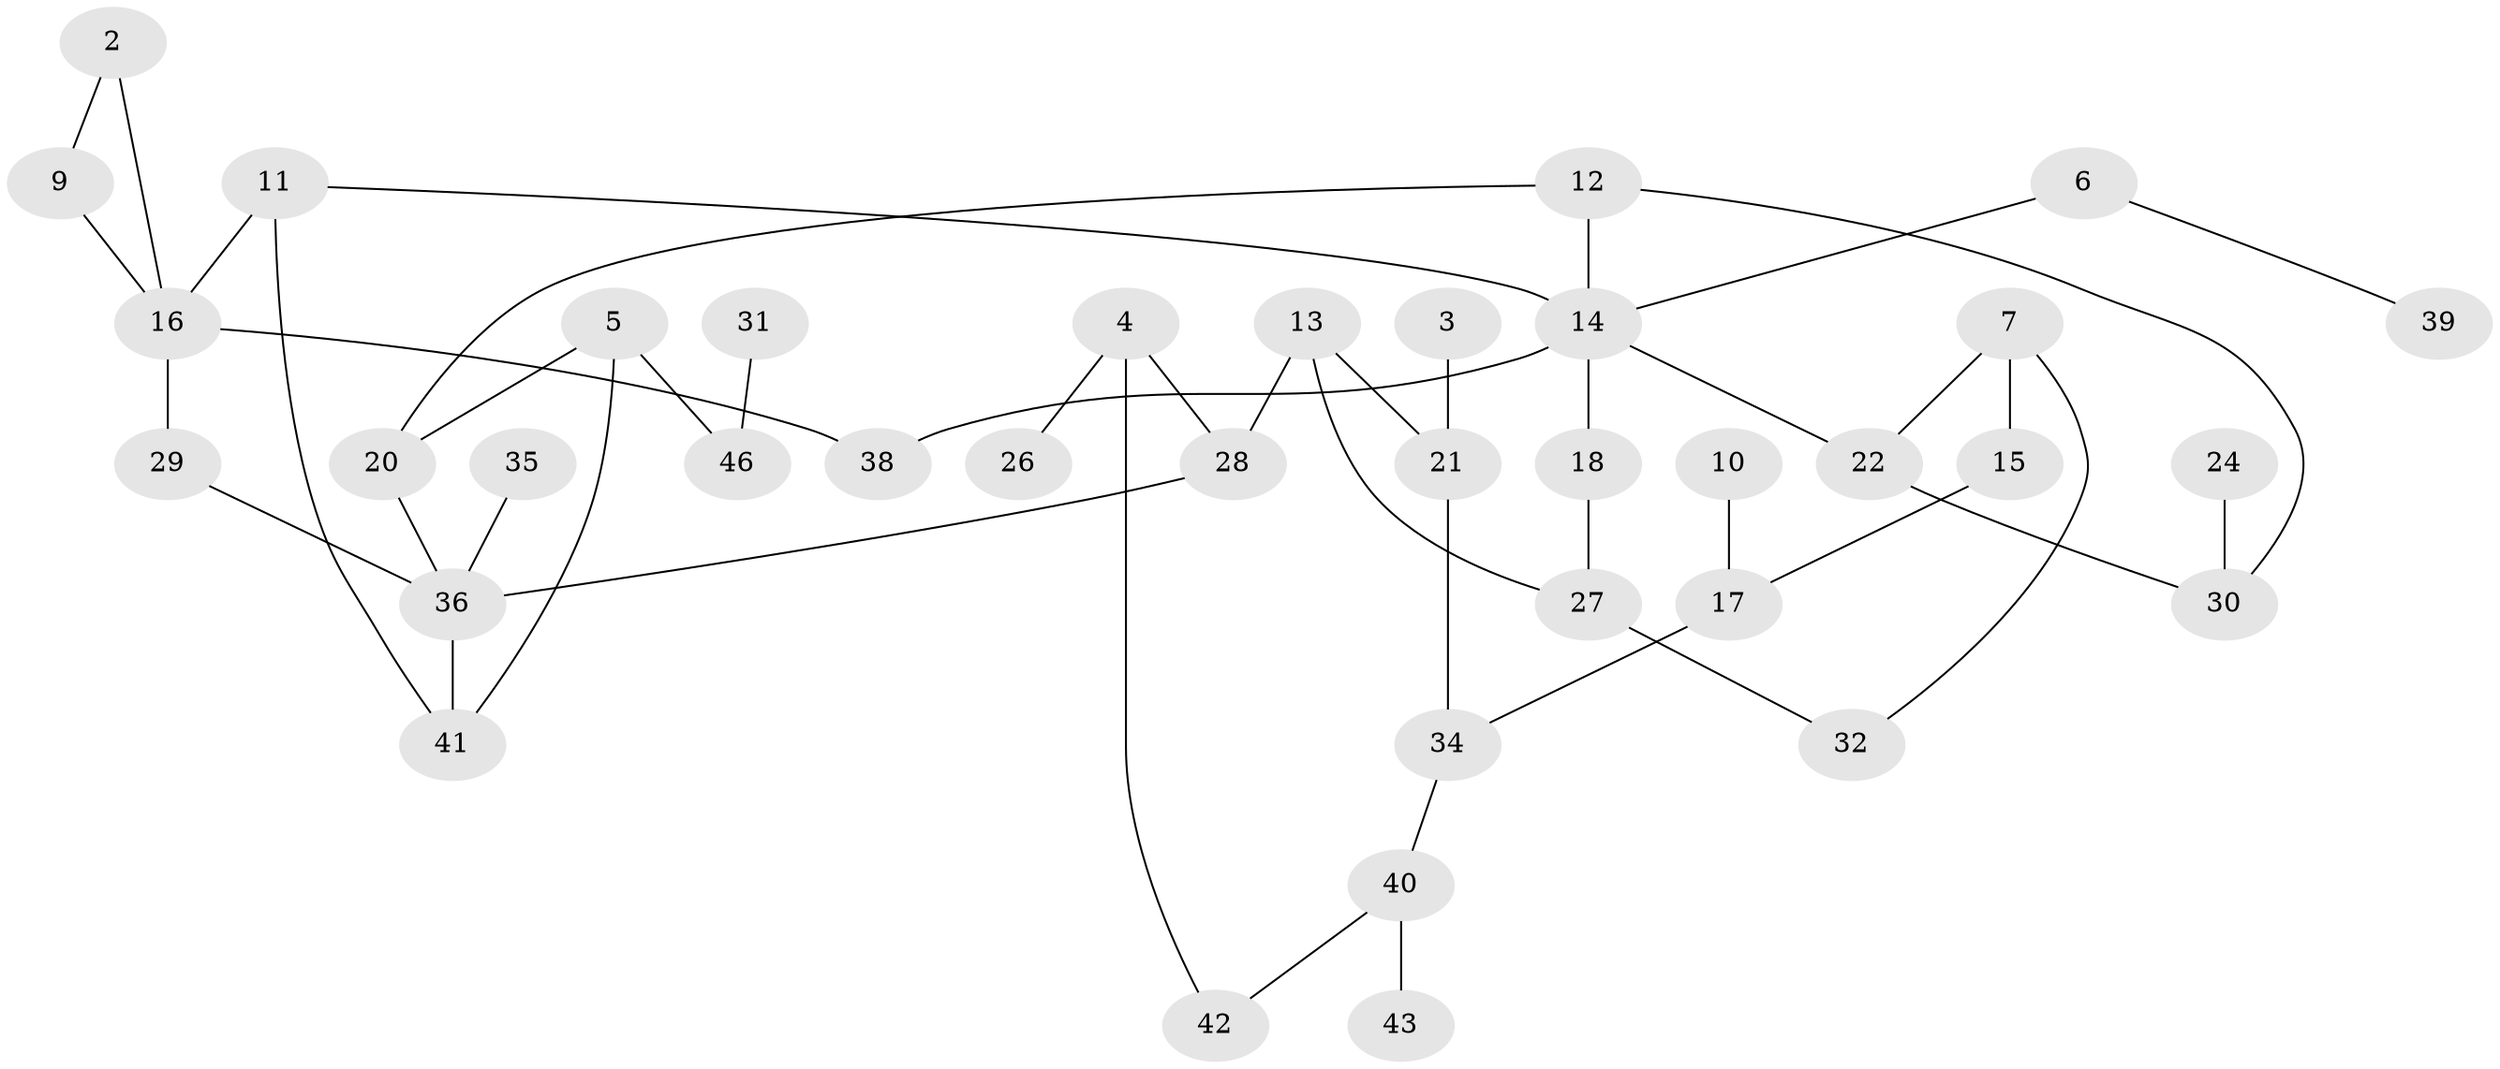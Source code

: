 // original degree distribution, {2: 0.18461538461538463, 1: 0.3076923076923077, 0: 0.12307692307692308, 3: 0.24615384615384617, 4: 0.1076923076923077, 6: 0.03076923076923077}
// Generated by graph-tools (version 1.1) at 2025/35/03/04/25 23:35:47]
// undirected, 37 vertices, 46 edges
graph export_dot {
  node [color=gray90,style=filled];
  2;
  3;
  4;
  5;
  6;
  7;
  9;
  10;
  11;
  12;
  13;
  14;
  15;
  16;
  17;
  18;
  20;
  21;
  22;
  24;
  26;
  27;
  28;
  29;
  30;
  31;
  32;
  34;
  35;
  36;
  38;
  39;
  40;
  41;
  42;
  43;
  46;
  2 -- 9 [weight=1.0];
  2 -- 16 [weight=1.0];
  3 -- 21 [weight=1.0];
  4 -- 26 [weight=1.0];
  4 -- 28 [weight=1.0];
  4 -- 42 [weight=1.0];
  5 -- 20 [weight=1.0];
  5 -- 41 [weight=1.0];
  5 -- 46 [weight=1.0];
  6 -- 14 [weight=1.0];
  6 -- 39 [weight=1.0];
  7 -- 15 [weight=1.0];
  7 -- 22 [weight=1.0];
  7 -- 32 [weight=1.0];
  9 -- 16 [weight=1.0];
  10 -- 17 [weight=1.0];
  11 -- 14 [weight=1.0];
  11 -- 16 [weight=1.0];
  11 -- 41 [weight=1.0];
  12 -- 14 [weight=1.0];
  12 -- 20 [weight=1.0];
  12 -- 30 [weight=1.0];
  13 -- 21 [weight=1.0];
  13 -- 27 [weight=1.0];
  13 -- 28 [weight=1.0];
  14 -- 18 [weight=1.0];
  14 -- 22 [weight=1.0];
  14 -- 38 [weight=1.0];
  15 -- 17 [weight=1.0];
  16 -- 29 [weight=1.0];
  16 -- 38 [weight=1.0];
  17 -- 34 [weight=1.0];
  18 -- 27 [weight=1.0];
  20 -- 36 [weight=1.0];
  21 -- 34 [weight=1.0];
  22 -- 30 [weight=1.0];
  24 -- 30 [weight=1.0];
  27 -- 32 [weight=1.0];
  28 -- 36 [weight=1.0];
  29 -- 36 [weight=1.0];
  31 -- 46 [weight=1.0];
  34 -- 40 [weight=1.0];
  35 -- 36 [weight=1.0];
  36 -- 41 [weight=1.0];
  40 -- 42 [weight=1.0];
  40 -- 43 [weight=2.0];
}
